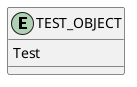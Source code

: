 @startuml

entity "TEST_OBJECT" as testobj {
    Test
}
 
@enduml

@startmindmap

- starting_point
-- branch1
-- branch2

@endmindmap